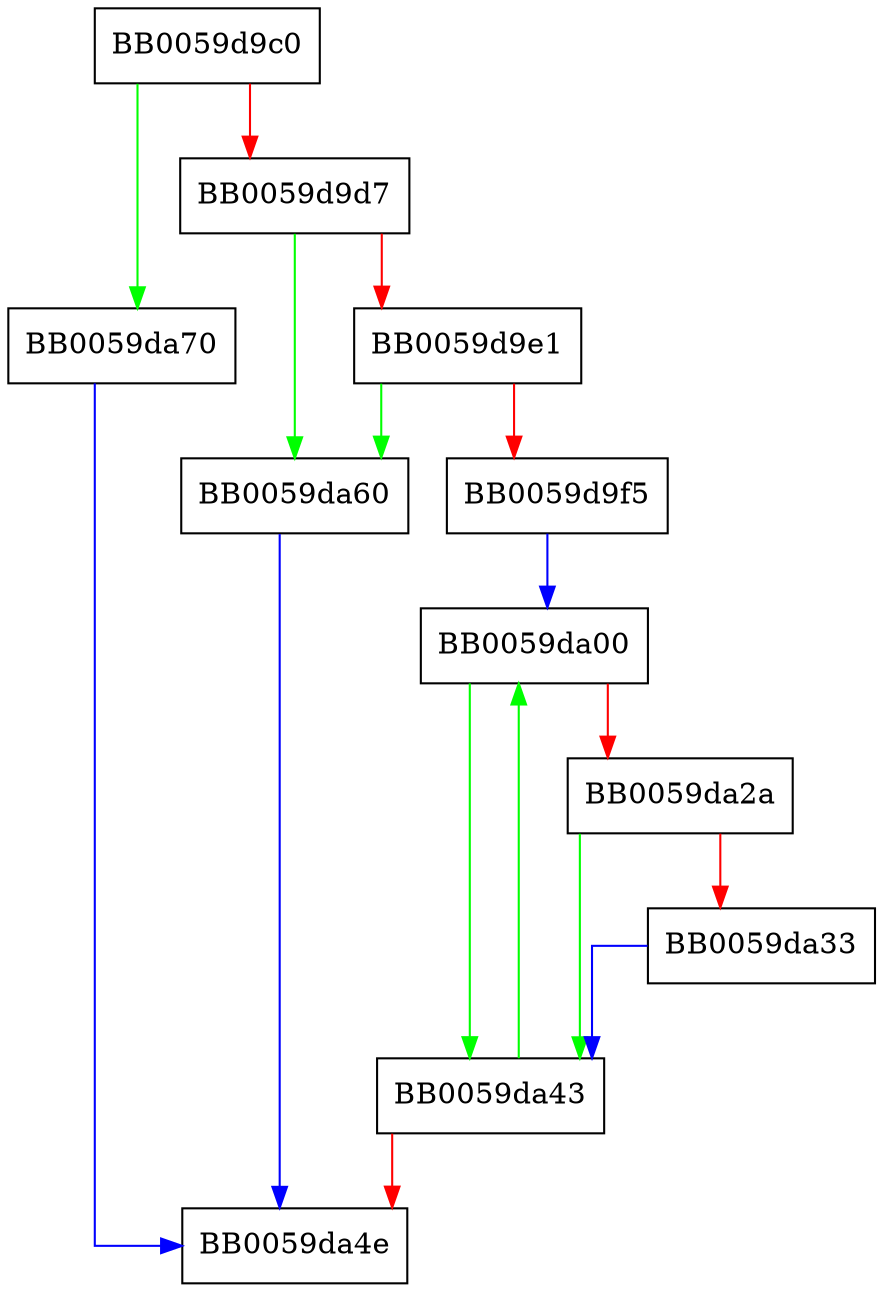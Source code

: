 digraph OSSL_DECODER_CTX_set_params {
  node [shape="box"];
  graph [splines=ortho];
  BB0059d9c0 -> BB0059da70 [color="green"];
  BB0059d9c0 -> BB0059d9d7 [color="red"];
  BB0059d9d7 -> BB0059da60 [color="green"];
  BB0059d9d7 -> BB0059d9e1 [color="red"];
  BB0059d9e1 -> BB0059da60 [color="green"];
  BB0059d9e1 -> BB0059d9f5 [color="red"];
  BB0059d9f5 -> BB0059da00 [color="blue"];
  BB0059da00 -> BB0059da43 [color="green"];
  BB0059da00 -> BB0059da2a [color="red"];
  BB0059da2a -> BB0059da43 [color="green"];
  BB0059da2a -> BB0059da33 [color="red"];
  BB0059da33 -> BB0059da43 [color="blue"];
  BB0059da43 -> BB0059da00 [color="green"];
  BB0059da43 -> BB0059da4e [color="red"];
  BB0059da60 -> BB0059da4e [color="blue"];
  BB0059da70 -> BB0059da4e [color="blue"];
}